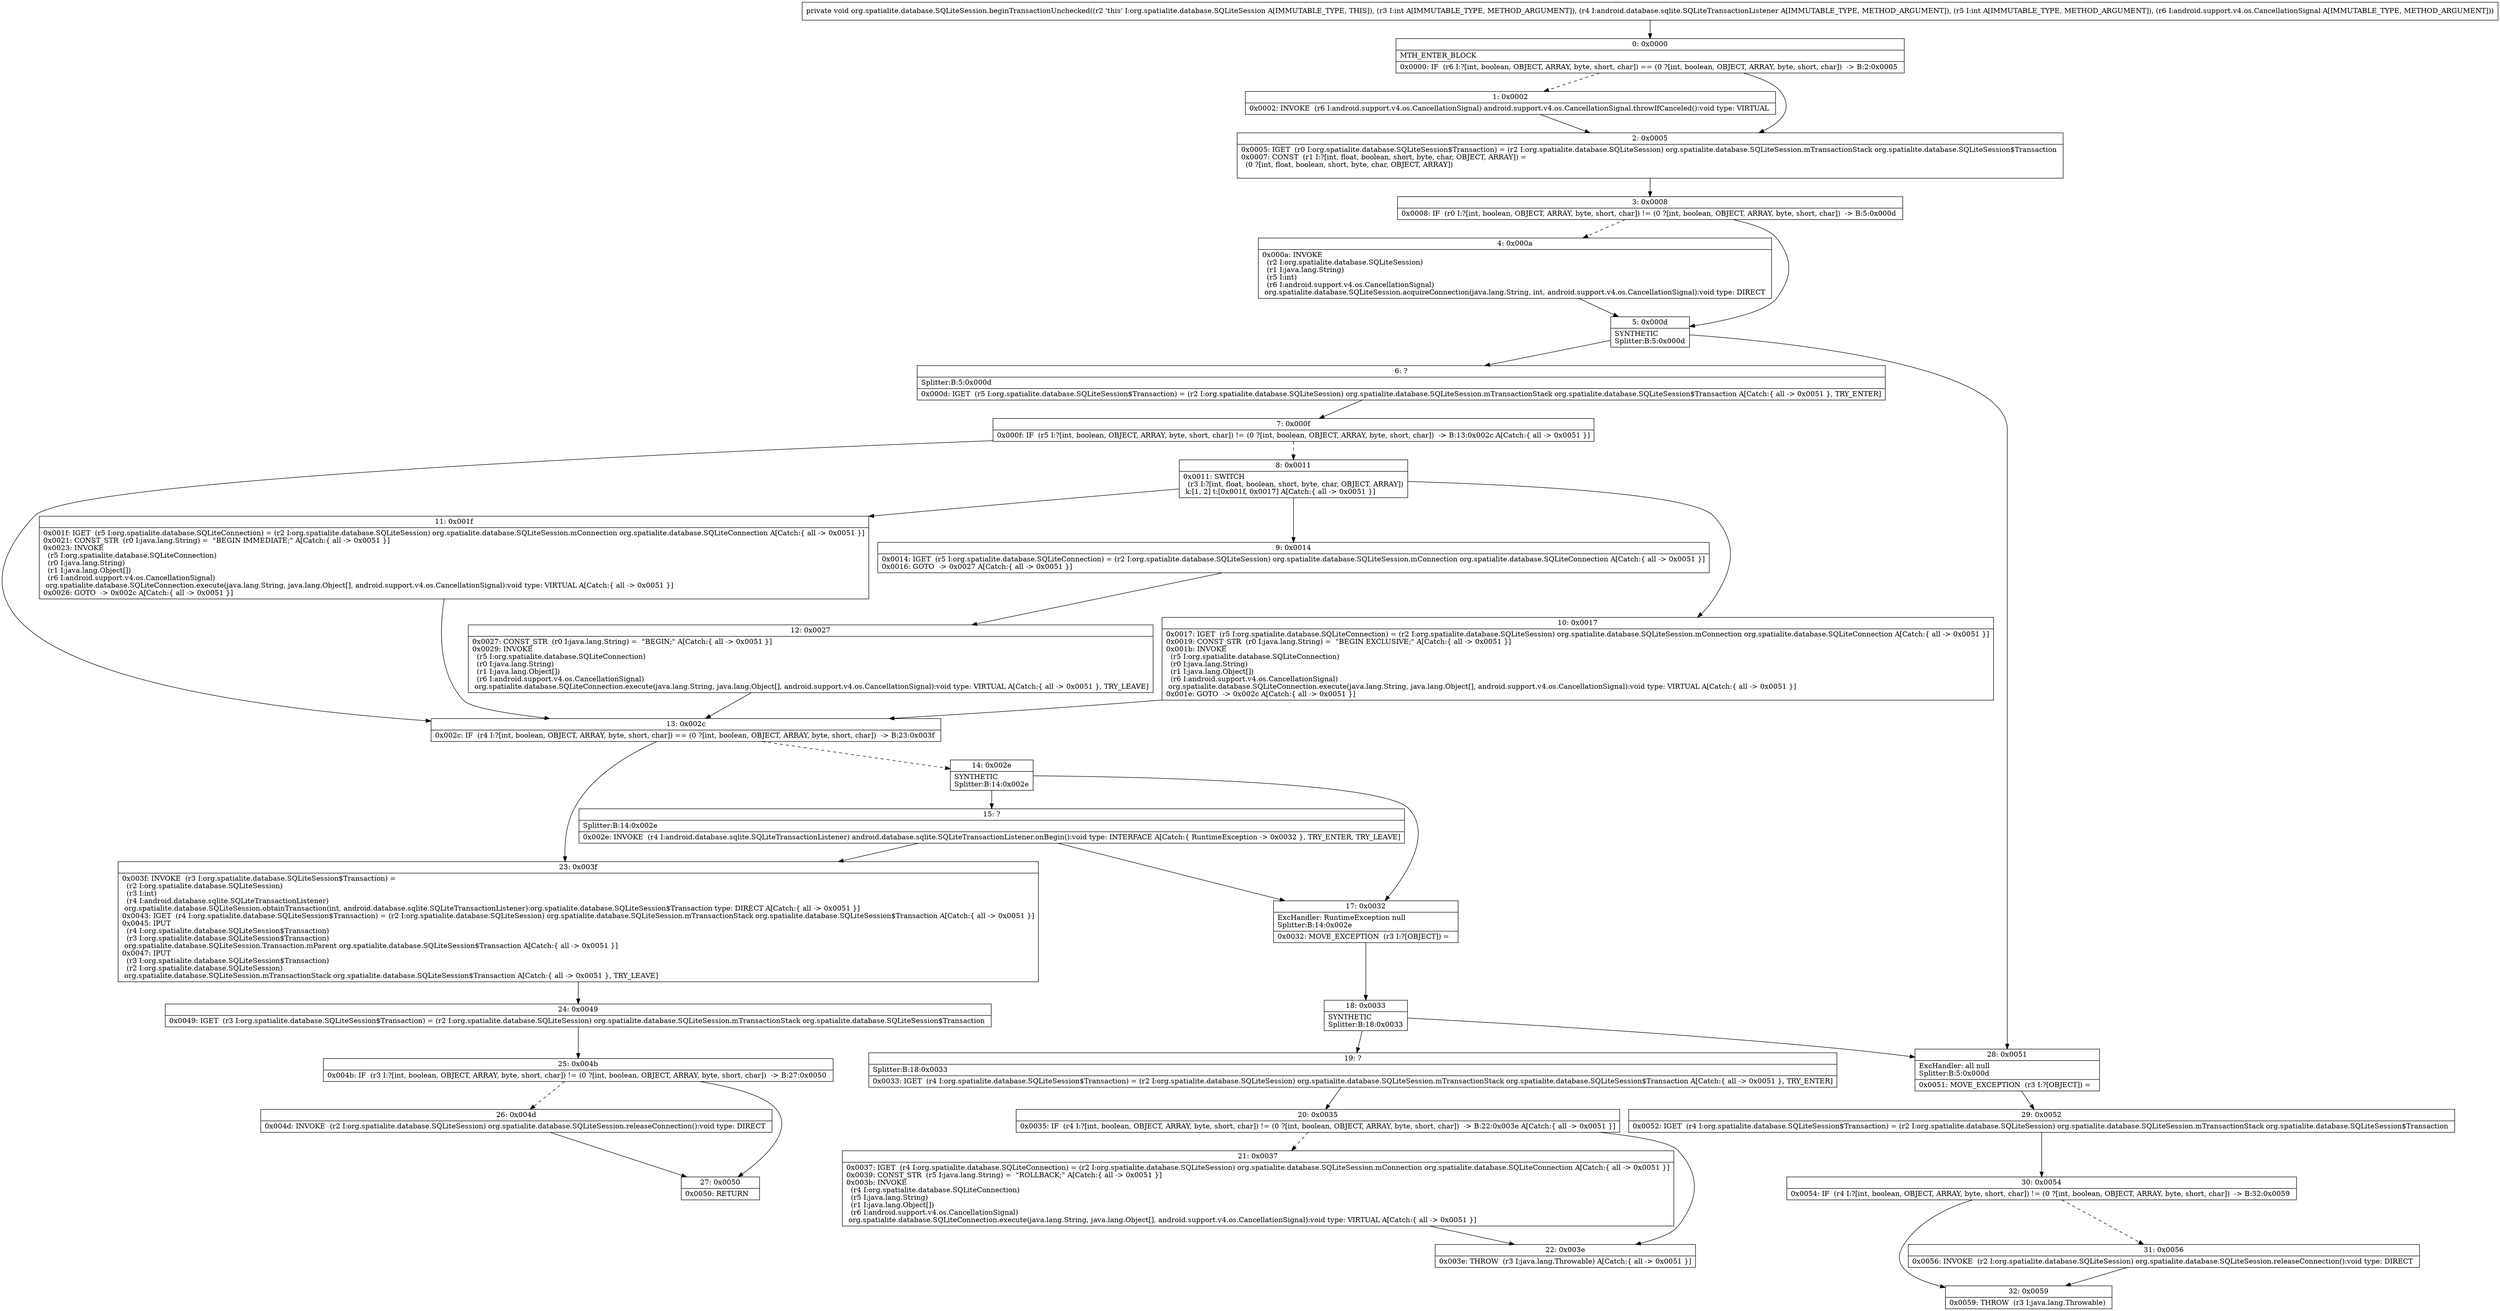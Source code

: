 digraph "CFG fororg.spatialite.database.SQLiteSession.beginTransactionUnchecked(ILandroid\/database\/sqlite\/SQLiteTransactionListener;ILandroid\/support\/v4\/os\/CancellationSignal;)V" {
Node_0 [shape=record,label="{0\:\ 0x0000|MTH_ENTER_BLOCK\l|0x0000: IF  (r6 I:?[int, boolean, OBJECT, ARRAY, byte, short, char]) == (0 ?[int, boolean, OBJECT, ARRAY, byte, short, char])  \-\> B:2:0x0005 \l}"];
Node_1 [shape=record,label="{1\:\ 0x0002|0x0002: INVOKE  (r6 I:android.support.v4.os.CancellationSignal) android.support.v4.os.CancellationSignal.throwIfCanceled():void type: VIRTUAL \l}"];
Node_2 [shape=record,label="{2\:\ 0x0005|0x0005: IGET  (r0 I:org.spatialite.database.SQLiteSession$Transaction) = (r2 I:org.spatialite.database.SQLiteSession) org.spatialite.database.SQLiteSession.mTransactionStack org.spatialite.database.SQLiteSession$Transaction \l0x0007: CONST  (r1 I:?[int, float, boolean, short, byte, char, OBJECT, ARRAY]) = \l  (0 ?[int, float, boolean, short, byte, char, OBJECT, ARRAY])\l \l}"];
Node_3 [shape=record,label="{3\:\ 0x0008|0x0008: IF  (r0 I:?[int, boolean, OBJECT, ARRAY, byte, short, char]) != (0 ?[int, boolean, OBJECT, ARRAY, byte, short, char])  \-\> B:5:0x000d \l}"];
Node_4 [shape=record,label="{4\:\ 0x000a|0x000a: INVOKE  \l  (r2 I:org.spatialite.database.SQLiteSession)\l  (r1 I:java.lang.String)\l  (r5 I:int)\l  (r6 I:android.support.v4.os.CancellationSignal)\l org.spatialite.database.SQLiteSession.acquireConnection(java.lang.String, int, android.support.v4.os.CancellationSignal):void type: DIRECT \l}"];
Node_5 [shape=record,label="{5\:\ 0x000d|SYNTHETIC\lSplitter:B:5:0x000d\l}"];
Node_6 [shape=record,label="{6\:\ ?|Splitter:B:5:0x000d\l|0x000d: IGET  (r5 I:org.spatialite.database.SQLiteSession$Transaction) = (r2 I:org.spatialite.database.SQLiteSession) org.spatialite.database.SQLiteSession.mTransactionStack org.spatialite.database.SQLiteSession$Transaction A[Catch:\{ all \-\> 0x0051 \}, TRY_ENTER]\l}"];
Node_7 [shape=record,label="{7\:\ 0x000f|0x000f: IF  (r5 I:?[int, boolean, OBJECT, ARRAY, byte, short, char]) != (0 ?[int, boolean, OBJECT, ARRAY, byte, short, char])  \-\> B:13:0x002c A[Catch:\{ all \-\> 0x0051 \}]\l}"];
Node_8 [shape=record,label="{8\:\ 0x0011|0x0011: SWITCH  \l  (r3 I:?[int, float, boolean, short, byte, char, OBJECT, ARRAY])\l k:[1, 2] t:[0x001f, 0x0017] A[Catch:\{ all \-\> 0x0051 \}]\l}"];
Node_9 [shape=record,label="{9\:\ 0x0014|0x0014: IGET  (r5 I:org.spatialite.database.SQLiteConnection) = (r2 I:org.spatialite.database.SQLiteSession) org.spatialite.database.SQLiteSession.mConnection org.spatialite.database.SQLiteConnection A[Catch:\{ all \-\> 0x0051 \}]\l0x0016: GOTO  \-\> 0x0027 A[Catch:\{ all \-\> 0x0051 \}]\l}"];
Node_10 [shape=record,label="{10\:\ 0x0017|0x0017: IGET  (r5 I:org.spatialite.database.SQLiteConnection) = (r2 I:org.spatialite.database.SQLiteSession) org.spatialite.database.SQLiteSession.mConnection org.spatialite.database.SQLiteConnection A[Catch:\{ all \-\> 0x0051 \}]\l0x0019: CONST_STR  (r0 I:java.lang.String) =  \"BEGIN EXCLUSIVE;\" A[Catch:\{ all \-\> 0x0051 \}]\l0x001b: INVOKE  \l  (r5 I:org.spatialite.database.SQLiteConnection)\l  (r0 I:java.lang.String)\l  (r1 I:java.lang.Object[])\l  (r6 I:android.support.v4.os.CancellationSignal)\l org.spatialite.database.SQLiteConnection.execute(java.lang.String, java.lang.Object[], android.support.v4.os.CancellationSignal):void type: VIRTUAL A[Catch:\{ all \-\> 0x0051 \}]\l0x001e: GOTO  \-\> 0x002c A[Catch:\{ all \-\> 0x0051 \}]\l}"];
Node_11 [shape=record,label="{11\:\ 0x001f|0x001f: IGET  (r5 I:org.spatialite.database.SQLiteConnection) = (r2 I:org.spatialite.database.SQLiteSession) org.spatialite.database.SQLiteSession.mConnection org.spatialite.database.SQLiteConnection A[Catch:\{ all \-\> 0x0051 \}]\l0x0021: CONST_STR  (r0 I:java.lang.String) =  \"BEGIN IMMEDIATE;\" A[Catch:\{ all \-\> 0x0051 \}]\l0x0023: INVOKE  \l  (r5 I:org.spatialite.database.SQLiteConnection)\l  (r0 I:java.lang.String)\l  (r1 I:java.lang.Object[])\l  (r6 I:android.support.v4.os.CancellationSignal)\l org.spatialite.database.SQLiteConnection.execute(java.lang.String, java.lang.Object[], android.support.v4.os.CancellationSignal):void type: VIRTUAL A[Catch:\{ all \-\> 0x0051 \}]\l0x0026: GOTO  \-\> 0x002c A[Catch:\{ all \-\> 0x0051 \}]\l}"];
Node_12 [shape=record,label="{12\:\ 0x0027|0x0027: CONST_STR  (r0 I:java.lang.String) =  \"BEGIN;\" A[Catch:\{ all \-\> 0x0051 \}]\l0x0029: INVOKE  \l  (r5 I:org.spatialite.database.SQLiteConnection)\l  (r0 I:java.lang.String)\l  (r1 I:java.lang.Object[])\l  (r6 I:android.support.v4.os.CancellationSignal)\l org.spatialite.database.SQLiteConnection.execute(java.lang.String, java.lang.Object[], android.support.v4.os.CancellationSignal):void type: VIRTUAL A[Catch:\{ all \-\> 0x0051 \}, TRY_LEAVE]\l}"];
Node_13 [shape=record,label="{13\:\ 0x002c|0x002c: IF  (r4 I:?[int, boolean, OBJECT, ARRAY, byte, short, char]) == (0 ?[int, boolean, OBJECT, ARRAY, byte, short, char])  \-\> B:23:0x003f \l}"];
Node_14 [shape=record,label="{14\:\ 0x002e|SYNTHETIC\lSplitter:B:14:0x002e\l}"];
Node_15 [shape=record,label="{15\:\ ?|Splitter:B:14:0x002e\l|0x002e: INVOKE  (r4 I:android.database.sqlite.SQLiteTransactionListener) android.database.sqlite.SQLiteTransactionListener.onBegin():void type: INTERFACE A[Catch:\{ RuntimeException \-\> 0x0032 \}, TRY_ENTER, TRY_LEAVE]\l}"];
Node_17 [shape=record,label="{17\:\ 0x0032|ExcHandler: RuntimeException null\lSplitter:B:14:0x002e\l|0x0032: MOVE_EXCEPTION  (r3 I:?[OBJECT]) =  \l}"];
Node_18 [shape=record,label="{18\:\ 0x0033|SYNTHETIC\lSplitter:B:18:0x0033\l}"];
Node_19 [shape=record,label="{19\:\ ?|Splitter:B:18:0x0033\l|0x0033: IGET  (r4 I:org.spatialite.database.SQLiteSession$Transaction) = (r2 I:org.spatialite.database.SQLiteSession) org.spatialite.database.SQLiteSession.mTransactionStack org.spatialite.database.SQLiteSession$Transaction A[Catch:\{ all \-\> 0x0051 \}, TRY_ENTER]\l}"];
Node_20 [shape=record,label="{20\:\ 0x0035|0x0035: IF  (r4 I:?[int, boolean, OBJECT, ARRAY, byte, short, char]) != (0 ?[int, boolean, OBJECT, ARRAY, byte, short, char])  \-\> B:22:0x003e A[Catch:\{ all \-\> 0x0051 \}]\l}"];
Node_21 [shape=record,label="{21\:\ 0x0037|0x0037: IGET  (r4 I:org.spatialite.database.SQLiteConnection) = (r2 I:org.spatialite.database.SQLiteSession) org.spatialite.database.SQLiteSession.mConnection org.spatialite.database.SQLiteConnection A[Catch:\{ all \-\> 0x0051 \}]\l0x0039: CONST_STR  (r5 I:java.lang.String) =  \"ROLLBACK;\" A[Catch:\{ all \-\> 0x0051 \}]\l0x003b: INVOKE  \l  (r4 I:org.spatialite.database.SQLiteConnection)\l  (r5 I:java.lang.String)\l  (r1 I:java.lang.Object[])\l  (r6 I:android.support.v4.os.CancellationSignal)\l org.spatialite.database.SQLiteConnection.execute(java.lang.String, java.lang.Object[], android.support.v4.os.CancellationSignal):void type: VIRTUAL A[Catch:\{ all \-\> 0x0051 \}]\l}"];
Node_22 [shape=record,label="{22\:\ 0x003e|0x003e: THROW  (r3 I:java.lang.Throwable) A[Catch:\{ all \-\> 0x0051 \}]\l}"];
Node_23 [shape=record,label="{23\:\ 0x003f|0x003f: INVOKE  (r3 I:org.spatialite.database.SQLiteSession$Transaction) = \l  (r2 I:org.spatialite.database.SQLiteSession)\l  (r3 I:int)\l  (r4 I:android.database.sqlite.SQLiteTransactionListener)\l org.spatialite.database.SQLiteSession.obtainTransaction(int, android.database.sqlite.SQLiteTransactionListener):org.spatialite.database.SQLiteSession$Transaction type: DIRECT A[Catch:\{ all \-\> 0x0051 \}]\l0x0043: IGET  (r4 I:org.spatialite.database.SQLiteSession$Transaction) = (r2 I:org.spatialite.database.SQLiteSession) org.spatialite.database.SQLiteSession.mTransactionStack org.spatialite.database.SQLiteSession$Transaction A[Catch:\{ all \-\> 0x0051 \}]\l0x0045: IPUT  \l  (r4 I:org.spatialite.database.SQLiteSession$Transaction)\l  (r3 I:org.spatialite.database.SQLiteSession$Transaction)\l org.spatialite.database.SQLiteSession.Transaction.mParent org.spatialite.database.SQLiteSession$Transaction A[Catch:\{ all \-\> 0x0051 \}]\l0x0047: IPUT  \l  (r3 I:org.spatialite.database.SQLiteSession$Transaction)\l  (r2 I:org.spatialite.database.SQLiteSession)\l org.spatialite.database.SQLiteSession.mTransactionStack org.spatialite.database.SQLiteSession$Transaction A[Catch:\{ all \-\> 0x0051 \}, TRY_LEAVE]\l}"];
Node_24 [shape=record,label="{24\:\ 0x0049|0x0049: IGET  (r3 I:org.spatialite.database.SQLiteSession$Transaction) = (r2 I:org.spatialite.database.SQLiteSession) org.spatialite.database.SQLiteSession.mTransactionStack org.spatialite.database.SQLiteSession$Transaction \l}"];
Node_25 [shape=record,label="{25\:\ 0x004b|0x004b: IF  (r3 I:?[int, boolean, OBJECT, ARRAY, byte, short, char]) != (0 ?[int, boolean, OBJECT, ARRAY, byte, short, char])  \-\> B:27:0x0050 \l}"];
Node_26 [shape=record,label="{26\:\ 0x004d|0x004d: INVOKE  (r2 I:org.spatialite.database.SQLiteSession) org.spatialite.database.SQLiteSession.releaseConnection():void type: DIRECT \l}"];
Node_27 [shape=record,label="{27\:\ 0x0050|0x0050: RETURN   \l}"];
Node_28 [shape=record,label="{28\:\ 0x0051|ExcHandler: all null\lSplitter:B:5:0x000d\l|0x0051: MOVE_EXCEPTION  (r3 I:?[OBJECT]) =  \l}"];
Node_29 [shape=record,label="{29\:\ 0x0052|0x0052: IGET  (r4 I:org.spatialite.database.SQLiteSession$Transaction) = (r2 I:org.spatialite.database.SQLiteSession) org.spatialite.database.SQLiteSession.mTransactionStack org.spatialite.database.SQLiteSession$Transaction \l}"];
Node_30 [shape=record,label="{30\:\ 0x0054|0x0054: IF  (r4 I:?[int, boolean, OBJECT, ARRAY, byte, short, char]) != (0 ?[int, boolean, OBJECT, ARRAY, byte, short, char])  \-\> B:32:0x0059 \l}"];
Node_31 [shape=record,label="{31\:\ 0x0056|0x0056: INVOKE  (r2 I:org.spatialite.database.SQLiteSession) org.spatialite.database.SQLiteSession.releaseConnection():void type: DIRECT \l}"];
Node_32 [shape=record,label="{32\:\ 0x0059|0x0059: THROW  (r3 I:java.lang.Throwable) \l}"];
MethodNode[shape=record,label="{private void org.spatialite.database.SQLiteSession.beginTransactionUnchecked((r2 'this' I:org.spatialite.database.SQLiteSession A[IMMUTABLE_TYPE, THIS]), (r3 I:int A[IMMUTABLE_TYPE, METHOD_ARGUMENT]), (r4 I:android.database.sqlite.SQLiteTransactionListener A[IMMUTABLE_TYPE, METHOD_ARGUMENT]), (r5 I:int A[IMMUTABLE_TYPE, METHOD_ARGUMENT]), (r6 I:android.support.v4.os.CancellationSignal A[IMMUTABLE_TYPE, METHOD_ARGUMENT])) }"];
MethodNode -> Node_0;
Node_0 -> Node_1[style=dashed];
Node_0 -> Node_2;
Node_1 -> Node_2;
Node_2 -> Node_3;
Node_3 -> Node_4[style=dashed];
Node_3 -> Node_5;
Node_4 -> Node_5;
Node_5 -> Node_6;
Node_5 -> Node_28;
Node_6 -> Node_7;
Node_7 -> Node_8[style=dashed];
Node_7 -> Node_13;
Node_8 -> Node_9;
Node_8 -> Node_10;
Node_8 -> Node_11;
Node_9 -> Node_12;
Node_10 -> Node_13;
Node_11 -> Node_13;
Node_12 -> Node_13;
Node_13 -> Node_14[style=dashed];
Node_13 -> Node_23;
Node_14 -> Node_15;
Node_14 -> Node_17;
Node_15 -> Node_17;
Node_15 -> Node_23;
Node_17 -> Node_18;
Node_18 -> Node_19;
Node_18 -> Node_28;
Node_19 -> Node_20;
Node_20 -> Node_21[style=dashed];
Node_20 -> Node_22;
Node_21 -> Node_22;
Node_23 -> Node_24;
Node_24 -> Node_25;
Node_25 -> Node_26[style=dashed];
Node_25 -> Node_27;
Node_26 -> Node_27;
Node_28 -> Node_29;
Node_29 -> Node_30;
Node_30 -> Node_31[style=dashed];
Node_30 -> Node_32;
Node_31 -> Node_32;
}

